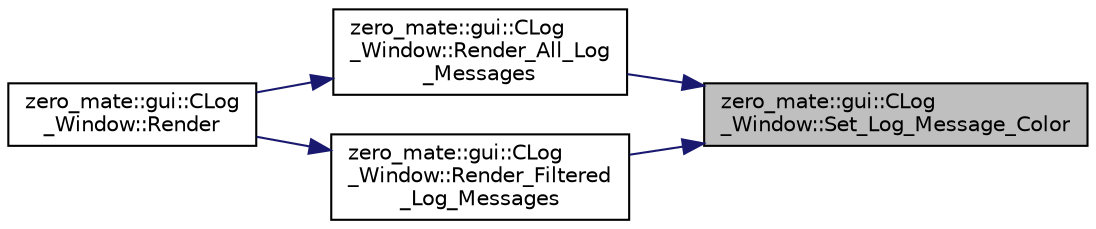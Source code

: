digraph "zero_mate::gui::CLog_Window::Set_Log_Message_Color"
{
 // LATEX_PDF_SIZE
  bgcolor="transparent";
  edge [fontname="Helvetica",fontsize="10",labelfontname="Helvetica",labelfontsize="10"];
  node [fontname="Helvetica",fontsize="10",shape=record];
  rankdir="RL";
  Node1 [label="zero_mate::gui::CLog\l_Window::Set_Log_Message_Color",height=0.2,width=0.4,color="black", fillcolor="grey75", style="filled", fontcolor="black",tooltip=" "];
  Node1 -> Node2 [dir="back",color="midnightblue",fontsize="10",style="solid",fontname="Helvetica"];
  Node2 [label="zero_mate::gui::CLog\l_Window::Render_All_Log\l_Messages",height=0.2,width=0.4,color="black",URL="$classzero__mate_1_1gui_1_1CLog__Window.html#a67b875f7111438d9100d927992e27c4f",tooltip=" "];
  Node2 -> Node3 [dir="back",color="midnightblue",fontsize="10",style="solid",fontname="Helvetica"];
  Node3 [label="zero_mate::gui::CLog\l_Window::Render",height=0.2,width=0.4,color="black",URL="$classzero__mate_1_1gui_1_1CLog__Window.html#a679fe192aa1335396f06e63678bb71d5",tooltip=" "];
  Node1 -> Node4 [dir="back",color="midnightblue",fontsize="10",style="solid",fontname="Helvetica"];
  Node4 [label="zero_mate::gui::CLog\l_Window::Render_Filtered\l_Log_Messages",height=0.2,width=0.4,color="black",URL="$classzero__mate_1_1gui_1_1CLog__Window.html#adb7453fd69db4264b631251e48b68201",tooltip=" "];
  Node4 -> Node3 [dir="back",color="midnightblue",fontsize="10",style="solid",fontname="Helvetica"];
}

